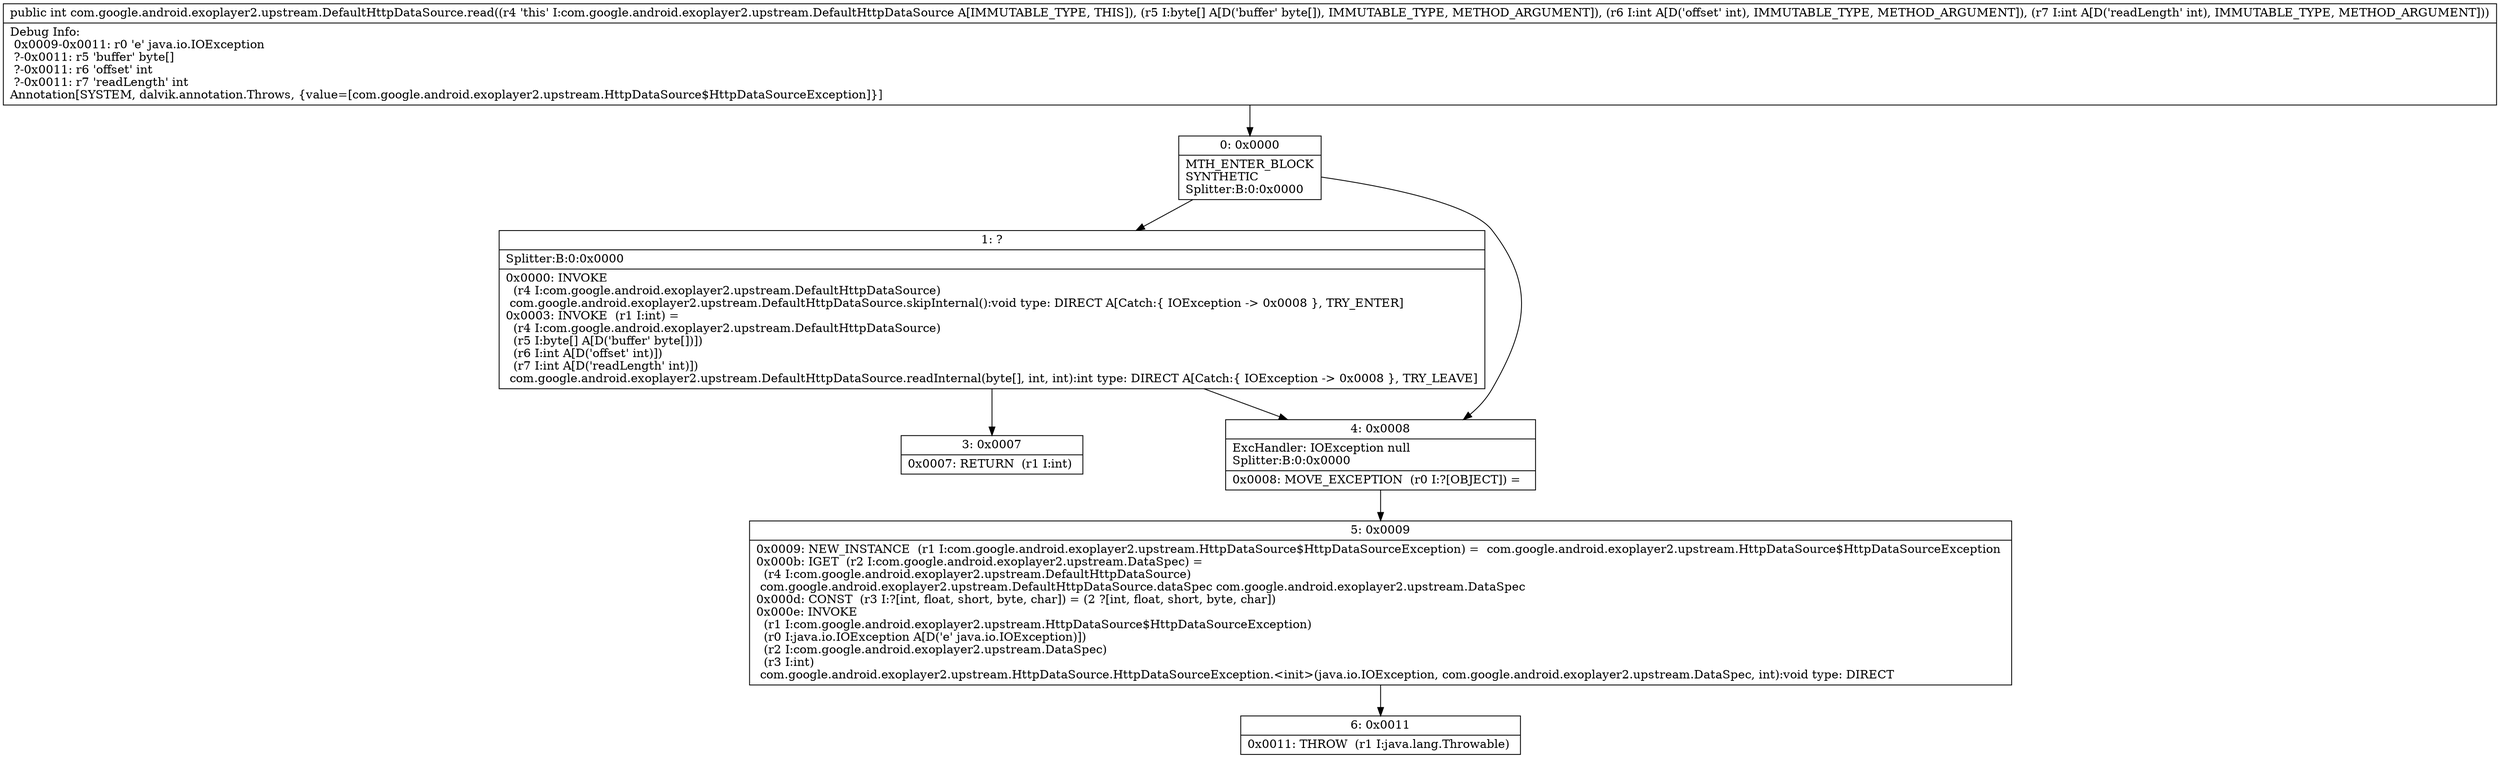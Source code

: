 digraph "CFG forcom.google.android.exoplayer2.upstream.DefaultHttpDataSource.read([BII)I" {
Node_0 [shape=record,label="{0\:\ 0x0000|MTH_ENTER_BLOCK\lSYNTHETIC\lSplitter:B:0:0x0000\l}"];
Node_1 [shape=record,label="{1\:\ ?|Splitter:B:0:0x0000\l|0x0000: INVOKE  \l  (r4 I:com.google.android.exoplayer2.upstream.DefaultHttpDataSource)\l com.google.android.exoplayer2.upstream.DefaultHttpDataSource.skipInternal():void type: DIRECT A[Catch:\{ IOException \-\> 0x0008 \}, TRY_ENTER]\l0x0003: INVOKE  (r1 I:int) = \l  (r4 I:com.google.android.exoplayer2.upstream.DefaultHttpDataSource)\l  (r5 I:byte[] A[D('buffer' byte[])])\l  (r6 I:int A[D('offset' int)])\l  (r7 I:int A[D('readLength' int)])\l com.google.android.exoplayer2.upstream.DefaultHttpDataSource.readInternal(byte[], int, int):int type: DIRECT A[Catch:\{ IOException \-\> 0x0008 \}, TRY_LEAVE]\l}"];
Node_3 [shape=record,label="{3\:\ 0x0007|0x0007: RETURN  (r1 I:int) \l}"];
Node_4 [shape=record,label="{4\:\ 0x0008|ExcHandler: IOException null\lSplitter:B:0:0x0000\l|0x0008: MOVE_EXCEPTION  (r0 I:?[OBJECT]) =  \l}"];
Node_5 [shape=record,label="{5\:\ 0x0009|0x0009: NEW_INSTANCE  (r1 I:com.google.android.exoplayer2.upstream.HttpDataSource$HttpDataSourceException) =  com.google.android.exoplayer2.upstream.HttpDataSource$HttpDataSourceException \l0x000b: IGET  (r2 I:com.google.android.exoplayer2.upstream.DataSpec) = \l  (r4 I:com.google.android.exoplayer2.upstream.DefaultHttpDataSource)\l com.google.android.exoplayer2.upstream.DefaultHttpDataSource.dataSpec com.google.android.exoplayer2.upstream.DataSpec \l0x000d: CONST  (r3 I:?[int, float, short, byte, char]) = (2 ?[int, float, short, byte, char]) \l0x000e: INVOKE  \l  (r1 I:com.google.android.exoplayer2.upstream.HttpDataSource$HttpDataSourceException)\l  (r0 I:java.io.IOException A[D('e' java.io.IOException)])\l  (r2 I:com.google.android.exoplayer2.upstream.DataSpec)\l  (r3 I:int)\l com.google.android.exoplayer2.upstream.HttpDataSource.HttpDataSourceException.\<init\>(java.io.IOException, com.google.android.exoplayer2.upstream.DataSpec, int):void type: DIRECT \l}"];
Node_6 [shape=record,label="{6\:\ 0x0011|0x0011: THROW  (r1 I:java.lang.Throwable) \l}"];
MethodNode[shape=record,label="{public int com.google.android.exoplayer2.upstream.DefaultHttpDataSource.read((r4 'this' I:com.google.android.exoplayer2.upstream.DefaultHttpDataSource A[IMMUTABLE_TYPE, THIS]), (r5 I:byte[] A[D('buffer' byte[]), IMMUTABLE_TYPE, METHOD_ARGUMENT]), (r6 I:int A[D('offset' int), IMMUTABLE_TYPE, METHOD_ARGUMENT]), (r7 I:int A[D('readLength' int), IMMUTABLE_TYPE, METHOD_ARGUMENT]))  | Debug Info:\l  0x0009\-0x0011: r0 'e' java.io.IOException\l  ?\-0x0011: r5 'buffer' byte[]\l  ?\-0x0011: r6 'offset' int\l  ?\-0x0011: r7 'readLength' int\lAnnotation[SYSTEM, dalvik.annotation.Throws, \{value=[com.google.android.exoplayer2.upstream.HttpDataSource$HttpDataSourceException]\}]\l}"];
MethodNode -> Node_0;
Node_0 -> Node_1;
Node_0 -> Node_4;
Node_1 -> Node_4;
Node_1 -> Node_3;
Node_4 -> Node_5;
Node_5 -> Node_6;
}

